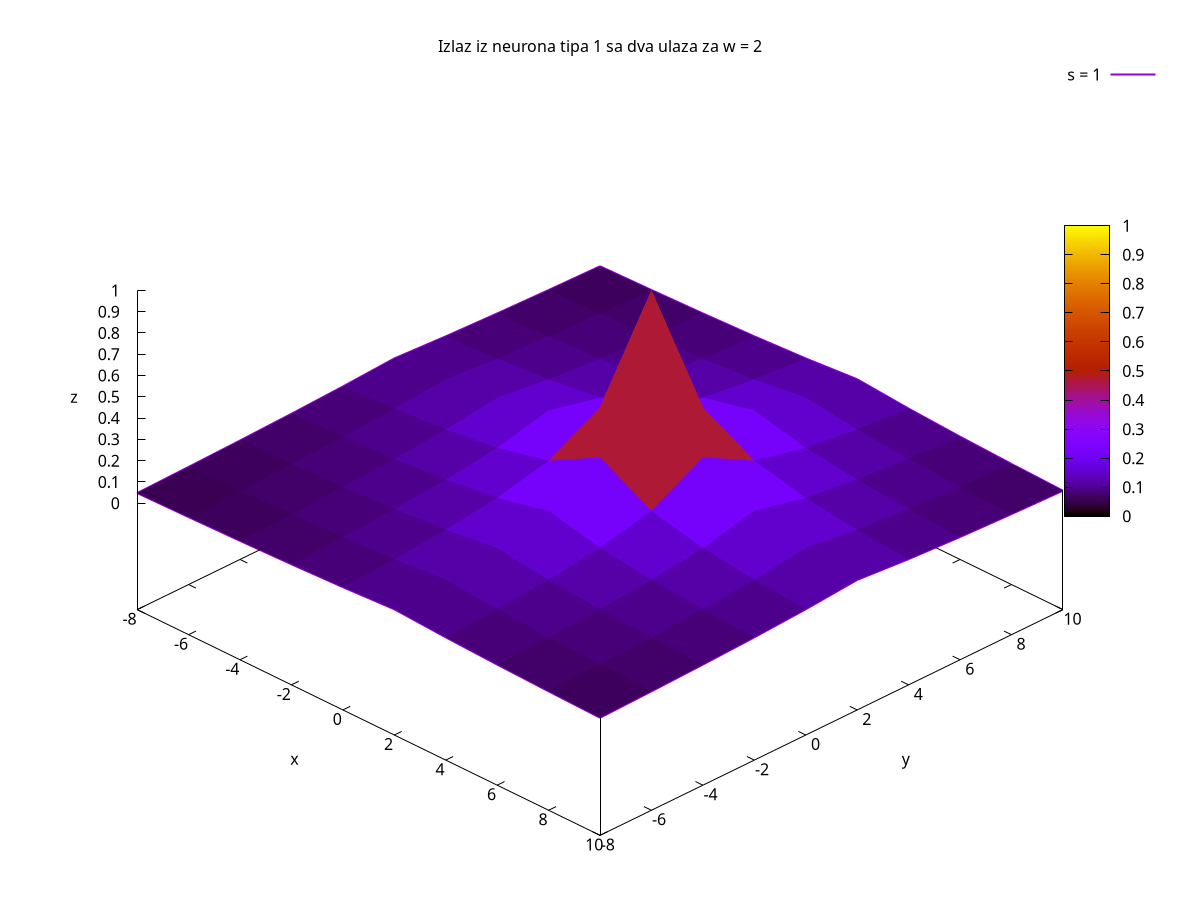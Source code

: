 set pm3d
set hidden3d
set title "Izlaz iz neurona tipa 1 sa dva ulaza za w = 2"
set xlabel "x"
set ylabel "y"
set zlabel "z"
set view 45,45
set terminal png size 1366,768
set output "task_01b.png"
splot [-8:10] [-8:10] 1/(1+abs(x-2)/1 + abs(y-2)/1 ) lw 2 title "s = 1" with lines
